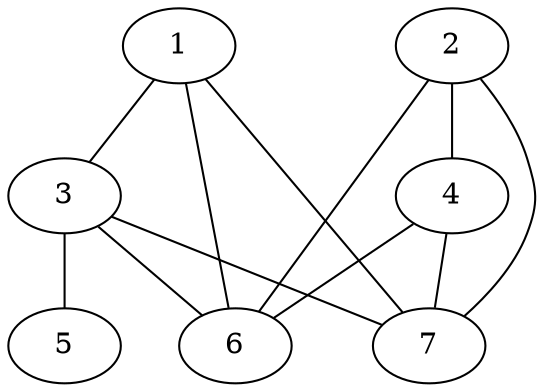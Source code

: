 graph G {
    1 -- 3;
    1 -- 6;
    1 -- 7;
    
    2 -- 4;
    2 -- 6;
    2 -- 7;
    
    3 -- 5;
    3 -- 6;
    3 -- 7;
    
    4 -- 6;
    4 -- 7;
}